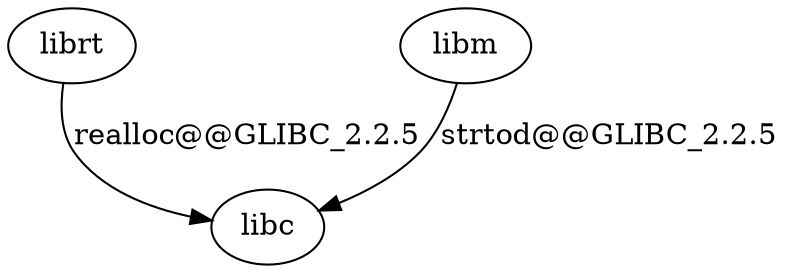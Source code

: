 digraph libc_deps {
	librt -> libc [label="realloc@@GLIBC_2.2.5"]
	libm -> libc [label="strtod@@GLIBC_2.2.5"]
}
